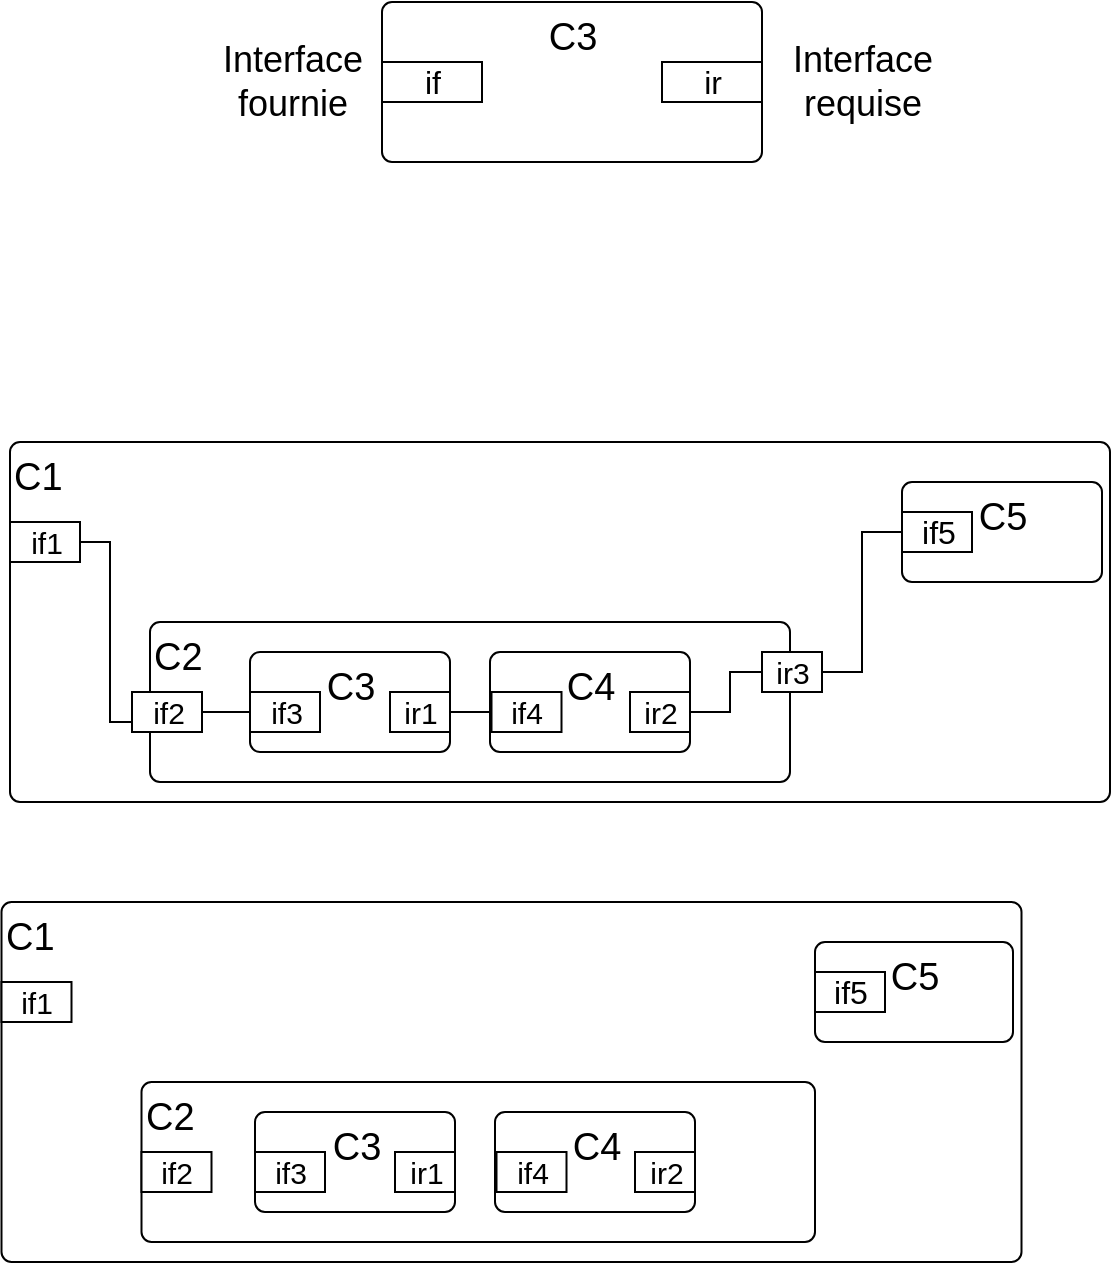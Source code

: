 <mxfile version="15.0.6" type="github">
  <diagram id="8mvwX7pJAU95_cU4-fAn" name="Page-1">
    <mxGraphModel dx="1355" dy="793" grid="1" gridSize="10" guides="1" tooltips="1" connect="1" arrows="1" fold="1" page="1" pageScale="1" pageWidth="827" pageHeight="1169" math="0" shadow="0">
      <root>
        <mxCell id="0" />
        <mxCell id="1" parent="0" />
        <mxCell id="DBkFjpXuM5m9NPrzc2UE-38" value="&lt;font style=&quot;font-size: 19px&quot;&gt;C1&lt;/font&gt;" style="html=1;align=left;verticalAlign=top;rounded=1;absoluteArcSize=1;arcSize=10;dashed=0;" vertex="1" parent="1">
          <mxGeometry x="130" y="280" width="550" height="180" as="geometry" />
        </mxCell>
        <mxCell id="DBkFjpXuM5m9NPrzc2UE-1" value="&lt;font style=&quot;font-size: 19px&quot;&gt;C3&lt;/font&gt;" style="html=1;align=center;verticalAlign=top;rounded=1;absoluteArcSize=1;arcSize=10;dashed=0;" vertex="1" parent="1">
          <mxGeometry x="316" y="60" width="190" height="80" as="geometry" />
        </mxCell>
        <mxCell id="DBkFjpXuM5m9NPrzc2UE-2" value="&lt;font style=&quot;font-size: 16px&quot;&gt;if&lt;/font&gt;" style="html=1;" vertex="1" parent="1">
          <mxGeometry x="316" y="90" width="50" height="20" as="geometry" />
        </mxCell>
        <mxCell id="DBkFjpXuM5m9NPrzc2UE-3" value="&lt;font style=&quot;font-size: 16px&quot;&gt;ir&lt;/font&gt;" style="html=1;" vertex="1" parent="1">
          <mxGeometry x="456" y="90" width="50" height="20" as="geometry" />
        </mxCell>
        <mxCell id="DBkFjpXuM5m9NPrzc2UE-4" value="&lt;font style=&quot;font-size: 18px&quot;&gt;Interface&lt;br&gt;fournie&lt;/font&gt;" style="text;html=1;align=center;verticalAlign=middle;resizable=0;points=[];autosize=1;strokeColor=none;fillColor=none;" vertex="1" parent="1">
          <mxGeometry x="226" y="80" width="90" height="40" as="geometry" />
        </mxCell>
        <mxCell id="DBkFjpXuM5m9NPrzc2UE-5" value="&lt;div style=&quot;font-size: 18px&quot;&gt;&lt;font style=&quot;font-size: 18px&quot;&gt;Interface&lt;/font&gt;&lt;/div&gt;&lt;div style=&quot;font-size: 18px&quot;&gt;&lt;font style=&quot;font-size: 18px&quot;&gt;requise&lt;br&gt;&lt;/font&gt;&lt;/div&gt;" style="text;html=1;align=center;verticalAlign=middle;resizable=0;points=[];autosize=1;strokeColor=none;fillColor=none;" vertex="1" parent="1">
          <mxGeometry x="511" y="85" width="90" height="30" as="geometry" />
        </mxCell>
        <mxCell id="DBkFjpXuM5m9NPrzc2UE-7" value="&lt;div align=&quot;left&quot;&gt;&lt;font style=&quot;font-size: 19px&quot;&gt;C2&lt;/font&gt;&lt;/div&gt;" style="html=1;align=left;verticalAlign=top;rounded=1;absoluteArcSize=1;arcSize=10;dashed=0;" vertex="1" parent="1">
          <mxGeometry x="200" y="370" width="320" height="80" as="geometry" />
        </mxCell>
        <mxCell id="DBkFjpXuM5m9NPrzc2UE-8" value="connV" style="html=1;" vertex="1" parent="1">
          <mxGeometry x="268.25" y="395" width="50" height="20" as="geometry" />
        </mxCell>
        <mxCell id="DBkFjpXuM5m9NPrzc2UE-9" value="&lt;font style=&quot;font-size: 19px&quot;&gt;C3&lt;/font&gt;" style="html=1;align=center;verticalAlign=top;rounded=1;absoluteArcSize=1;arcSize=10;dashed=0;" vertex="1" parent="1">
          <mxGeometry x="250" y="385" width="100" height="50" as="geometry" />
        </mxCell>
        <mxCell id="DBkFjpXuM5m9NPrzc2UE-10" value="&lt;font style=&quot;font-size: 15px&quot;&gt;if3&lt;/font&gt;" style="html=1;" vertex="1" parent="1">
          <mxGeometry x="250" y="405" width="35" height="20" as="geometry" />
        </mxCell>
        <mxCell id="DBkFjpXuM5m9NPrzc2UE-11" value="&lt;font style=&quot;font-size: 19px&quot;&gt;C4&lt;/font&gt;" style="html=1;align=center;verticalAlign=top;rounded=1;absoluteArcSize=1;arcSize=10;dashed=0;" vertex="1" parent="1">
          <mxGeometry x="370" y="385" width="100" height="50" as="geometry" />
        </mxCell>
        <mxCell id="DBkFjpXuM5m9NPrzc2UE-12" value="&lt;font style=&quot;font-size: 15px&quot;&gt;if4&lt;/font&gt;" style="html=1;" vertex="1" parent="1">
          <mxGeometry x="370.75" y="405" width="35" height="20" as="geometry" />
        </mxCell>
        <mxCell id="DBkFjpXuM5m9NPrzc2UE-13" value="" style="rounded=0;orthogonalLoop=1;jettySize=auto;html=1;endArrow=none;endFill=0;exitX=1;exitY=0.5;exitDx=0;exitDy=0;entryX=0;entryY=0.5;entryDx=0;entryDy=0;" edge="1" parent="1" target="DBkFjpXuM5m9NPrzc2UE-12">
          <mxGeometry relative="1" as="geometry">
            <mxPoint x="350" y="415" as="sourcePoint" />
            <mxPoint x="362.5" y="415" as="targetPoint" />
          </mxGeometry>
        </mxCell>
        <mxCell id="DBkFjpXuM5m9NPrzc2UE-16" value="&lt;font style=&quot;font-size: 15px&quot;&gt;if2&lt;/font&gt;" style="html=1;" vertex="1" parent="1">
          <mxGeometry x="191" y="405" width="35" height="20" as="geometry" />
        </mxCell>
        <mxCell id="DBkFjpXuM5m9NPrzc2UE-17" value="" style="rounded=0;orthogonalLoop=1;jettySize=auto;html=1;endArrow=none;endFill=0;exitX=1;exitY=0.5;exitDx=0;exitDy=0;entryX=0;entryY=0.5;entryDx=0;entryDy=0;" edge="1" parent="1" source="DBkFjpXuM5m9NPrzc2UE-16" target="DBkFjpXuM5m9NPrzc2UE-10">
          <mxGeometry relative="1" as="geometry">
            <mxPoint x="245" y="415" as="sourcePoint" />
            <mxPoint x="273.75" y="415" as="targetPoint" />
            <Array as="points" />
          </mxGeometry>
        </mxCell>
        <mxCell id="DBkFjpXuM5m9NPrzc2UE-18" value="" style="rounded=0;orthogonalLoop=1;jettySize=auto;html=1;endArrow=halfCircle;endFill=0;endSize=6;strokeWidth=1;" edge="1" parent="1">
          <mxGeometry relative="1" as="geometry">
            <mxPoint x="251.25" y="415" as="sourcePoint" />
            <mxPoint x="251.25" y="415" as="targetPoint" />
          </mxGeometry>
        </mxCell>
        <mxCell id="DBkFjpXuM5m9NPrzc2UE-19" value="&lt;font style=&quot;font-size: 15px&quot;&gt;ir1&lt;/font&gt;" style="html=1;" vertex="1" parent="1">
          <mxGeometry x="320" y="405" width="30" height="20" as="geometry" />
        </mxCell>
        <mxCell id="DBkFjpXuM5m9NPrzc2UE-21" value="&lt;font style=&quot;font-size: 19px&quot;&gt;C5&lt;/font&gt;" style="html=1;align=center;verticalAlign=top;rounded=1;absoluteArcSize=1;arcSize=10;dashed=0;" vertex="1" parent="1">
          <mxGeometry x="576" y="300" width="100" height="50" as="geometry" />
        </mxCell>
        <mxCell id="DBkFjpXuM5m9NPrzc2UE-26" value="" style="rounded=0;orthogonalLoop=1;jettySize=auto;html=1;endArrow=none;endFill=0;exitX=1;exitY=0.5;exitDx=0;exitDy=0;entryX=0;entryY=0.5;entryDx=0;entryDy=0;" edge="1" parent="1" target="DBkFjpXuM5m9NPrzc2UE-64" source="DBkFjpXuM5m9NPrzc2UE-32">
          <mxGeometry relative="1" as="geometry">
            <mxPoint x="636.75" y="440" as="sourcePoint" />
            <mxPoint x="507.75" y="325" as="targetPoint" />
            <Array as="points">
              <mxPoint x="490" y="415" />
              <mxPoint x="490" y="395" />
            </Array>
          </mxGeometry>
        </mxCell>
        <mxCell id="DBkFjpXuM5m9NPrzc2UE-32" value="&lt;font style=&quot;font-size: 15px&quot;&gt;ir2&lt;/font&gt;" style="html=1;" vertex="1" parent="1">
          <mxGeometry x="440" y="405" width="30" height="20" as="geometry" />
        </mxCell>
        <mxCell id="DBkFjpXuM5m9NPrzc2UE-33" value="&lt;font style=&quot;font-size: 16px&quot;&gt;if5&lt;/font&gt;" style="html=1;" vertex="1" parent="1">
          <mxGeometry x="576" y="315" width="35" height="20" as="geometry" />
        </mxCell>
        <mxCell id="DBkFjpXuM5m9NPrzc2UE-37" value="&lt;font style=&quot;font-size: 15px&quot;&gt;if1&lt;/font&gt;" style="html=1;" vertex="1" parent="1">
          <mxGeometry x="130" y="320" width="35" height="20" as="geometry" />
        </mxCell>
        <mxCell id="DBkFjpXuM5m9NPrzc2UE-40" value="" style="rounded=0;orthogonalLoop=1;jettySize=auto;html=1;endArrow=none;endFill=0;exitX=0;exitY=0.75;exitDx=0;exitDy=0;entryX=1;entryY=0.5;entryDx=0;entryDy=0;" edge="1" parent="1" source="DBkFjpXuM5m9NPrzc2UE-16" target="DBkFjpXuM5m9NPrzc2UE-37">
          <mxGeometry relative="1" as="geometry">
            <mxPoint x="169" y="420" as="sourcePoint" />
            <mxPoint x="200" y="330" as="targetPoint" />
            <Array as="points">
              <mxPoint x="180" y="420" />
              <mxPoint x="180" y="330" />
            </Array>
          </mxGeometry>
        </mxCell>
        <mxCell id="DBkFjpXuM5m9NPrzc2UE-41" value="&lt;font style=&quot;font-size: 19px&quot;&gt;C1&lt;/font&gt;" style="html=1;align=left;verticalAlign=top;rounded=1;absoluteArcSize=1;arcSize=10;dashed=0;" vertex="1" parent="1">
          <mxGeometry x="125.75" y="510" width="510" height="180" as="geometry" />
        </mxCell>
        <mxCell id="DBkFjpXuM5m9NPrzc2UE-42" value="&lt;div align=&quot;left&quot;&gt;&lt;font style=&quot;font-size: 19px&quot;&gt;C2&lt;/font&gt;&lt;/div&gt;" style="html=1;align=left;verticalAlign=top;rounded=1;absoluteArcSize=1;arcSize=10;dashed=0;" vertex="1" parent="1">
          <mxGeometry x="195.75" y="600" width="336.75" height="80" as="geometry" />
        </mxCell>
        <mxCell id="DBkFjpXuM5m9NPrzc2UE-43" value="connV" style="html=1;" vertex="1" parent="1">
          <mxGeometry x="270.75" y="625" width="50" height="20" as="geometry" />
        </mxCell>
        <mxCell id="DBkFjpXuM5m9NPrzc2UE-44" value="&lt;font style=&quot;font-size: 19px&quot;&gt;C3&lt;/font&gt;" style="html=1;align=center;verticalAlign=top;rounded=1;absoluteArcSize=1;arcSize=10;dashed=0;" vertex="1" parent="1">
          <mxGeometry x="252.5" y="615" width="100" height="50" as="geometry" />
        </mxCell>
        <mxCell id="DBkFjpXuM5m9NPrzc2UE-45" value="&lt;font style=&quot;font-size: 15px&quot;&gt;if3&lt;/font&gt;" style="html=1;" vertex="1" parent="1">
          <mxGeometry x="252.5" y="635" width="35" height="20" as="geometry" />
        </mxCell>
        <mxCell id="DBkFjpXuM5m9NPrzc2UE-46" value="&lt;font style=&quot;font-size: 19px&quot;&gt;C4&lt;/font&gt;" style="html=1;align=center;verticalAlign=top;rounded=1;absoluteArcSize=1;arcSize=10;dashed=0;" vertex="1" parent="1">
          <mxGeometry x="372.5" y="615" width="100" height="50" as="geometry" />
        </mxCell>
        <mxCell id="DBkFjpXuM5m9NPrzc2UE-47" value="&lt;font style=&quot;font-size: 15px&quot;&gt;if4&lt;/font&gt;" style="html=1;" vertex="1" parent="1">
          <mxGeometry x="373.25" y="635" width="35" height="20" as="geometry" />
        </mxCell>
        <mxCell id="DBkFjpXuM5m9NPrzc2UE-49" value="&lt;font style=&quot;font-size: 15px&quot;&gt;if2&lt;/font&gt;" style="html=1;" vertex="1" parent="1">
          <mxGeometry x="195.75" y="635" width="35" height="20" as="geometry" />
        </mxCell>
        <mxCell id="DBkFjpXuM5m9NPrzc2UE-51" value="" style="rounded=0;orthogonalLoop=1;jettySize=auto;html=1;endArrow=halfCircle;endFill=0;endSize=6;strokeWidth=1;" edge="1" parent="1">
          <mxGeometry relative="1" as="geometry">
            <mxPoint x="253.75" y="645" as="sourcePoint" />
            <mxPoint x="253.75" y="645" as="targetPoint" />
          </mxGeometry>
        </mxCell>
        <mxCell id="DBkFjpXuM5m9NPrzc2UE-52" value="&lt;font style=&quot;font-size: 15px&quot;&gt;ir1&lt;/font&gt;" style="html=1;" vertex="1" parent="1">
          <mxGeometry x="322.5" y="635" width="30" height="20" as="geometry" />
        </mxCell>
        <mxCell id="DBkFjpXuM5m9NPrzc2UE-53" value="&lt;font style=&quot;font-size: 19px&quot;&gt;C5&lt;/font&gt;" style="html=1;align=center;verticalAlign=top;rounded=1;absoluteArcSize=1;arcSize=10;dashed=0;" vertex="1" parent="1">
          <mxGeometry x="532.5" y="530" width="99" height="50" as="geometry" />
        </mxCell>
        <mxCell id="DBkFjpXuM5m9NPrzc2UE-57" value="&lt;font style=&quot;font-size: 15px&quot;&gt;ir2&lt;/font&gt;" style="html=1;" vertex="1" parent="1">
          <mxGeometry x="442.5" y="635" width="30" height="20" as="geometry" />
        </mxCell>
        <mxCell id="DBkFjpXuM5m9NPrzc2UE-58" value="&lt;font style=&quot;font-size: 16px&quot;&gt;if5&lt;/font&gt;" style="html=1;" vertex="1" parent="1">
          <mxGeometry x="532.5" y="545" width="35" height="20" as="geometry" />
        </mxCell>
        <mxCell id="DBkFjpXuM5m9NPrzc2UE-59" value="&lt;font style=&quot;font-size: 15px&quot;&gt;if1&lt;/font&gt;" style="html=1;" vertex="1" parent="1">
          <mxGeometry x="125.75" y="550" width="35" height="20" as="geometry" />
        </mxCell>
        <mxCell id="DBkFjpXuM5m9NPrzc2UE-64" value="&lt;font style=&quot;font-size: 15px&quot;&gt;ir3&lt;/font&gt;" style="html=1;" vertex="1" parent="1">
          <mxGeometry x="506" y="385" width="30" height="20" as="geometry" />
        </mxCell>
        <mxCell id="DBkFjpXuM5m9NPrzc2UE-65" value="" style="rounded=0;orthogonalLoop=1;jettySize=auto;html=1;endArrow=none;endFill=0;exitX=1;exitY=0.5;exitDx=0;exitDy=0;entryX=0;entryY=0.5;entryDx=0;entryDy=0;" edge="1" parent="1" source="DBkFjpXuM5m9NPrzc2UE-64" target="DBkFjpXuM5m9NPrzc2UE-33">
          <mxGeometry relative="1" as="geometry">
            <mxPoint x="472.75" y="425" as="sourcePoint" />
            <mxPoint x="516" y="405" as="targetPoint" />
            <Array as="points">
              <mxPoint x="556" y="395" />
              <mxPoint x="556" y="325" />
            </Array>
          </mxGeometry>
        </mxCell>
      </root>
    </mxGraphModel>
  </diagram>
</mxfile>
